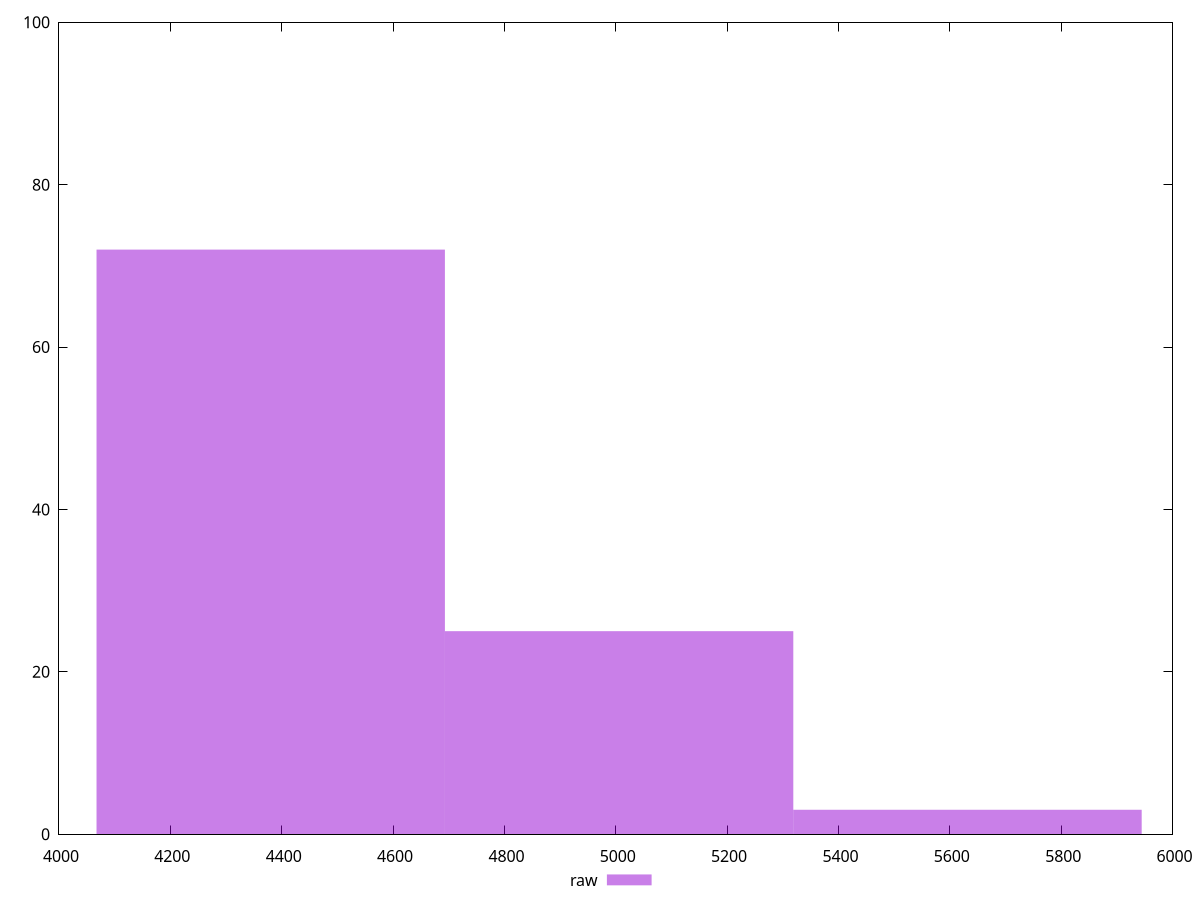 reset
set terminal svg size 640, 490 enhanced background rgb 'white'
set output "report_00007_2020-12-11T15:55:29.892Z/speed-index/samples/pages+cached/raw/histogram.svg"

$raw <<EOF
5631.779530941227 3
5006.026249725535 25
4380.272968509844 72
EOF

set key outside below
set boxwidth 625.7532812156919
set yrange [0:100]
set style fill transparent solid 0.5 noborder

plot \
  $raw title "raw" with boxes, \


reset